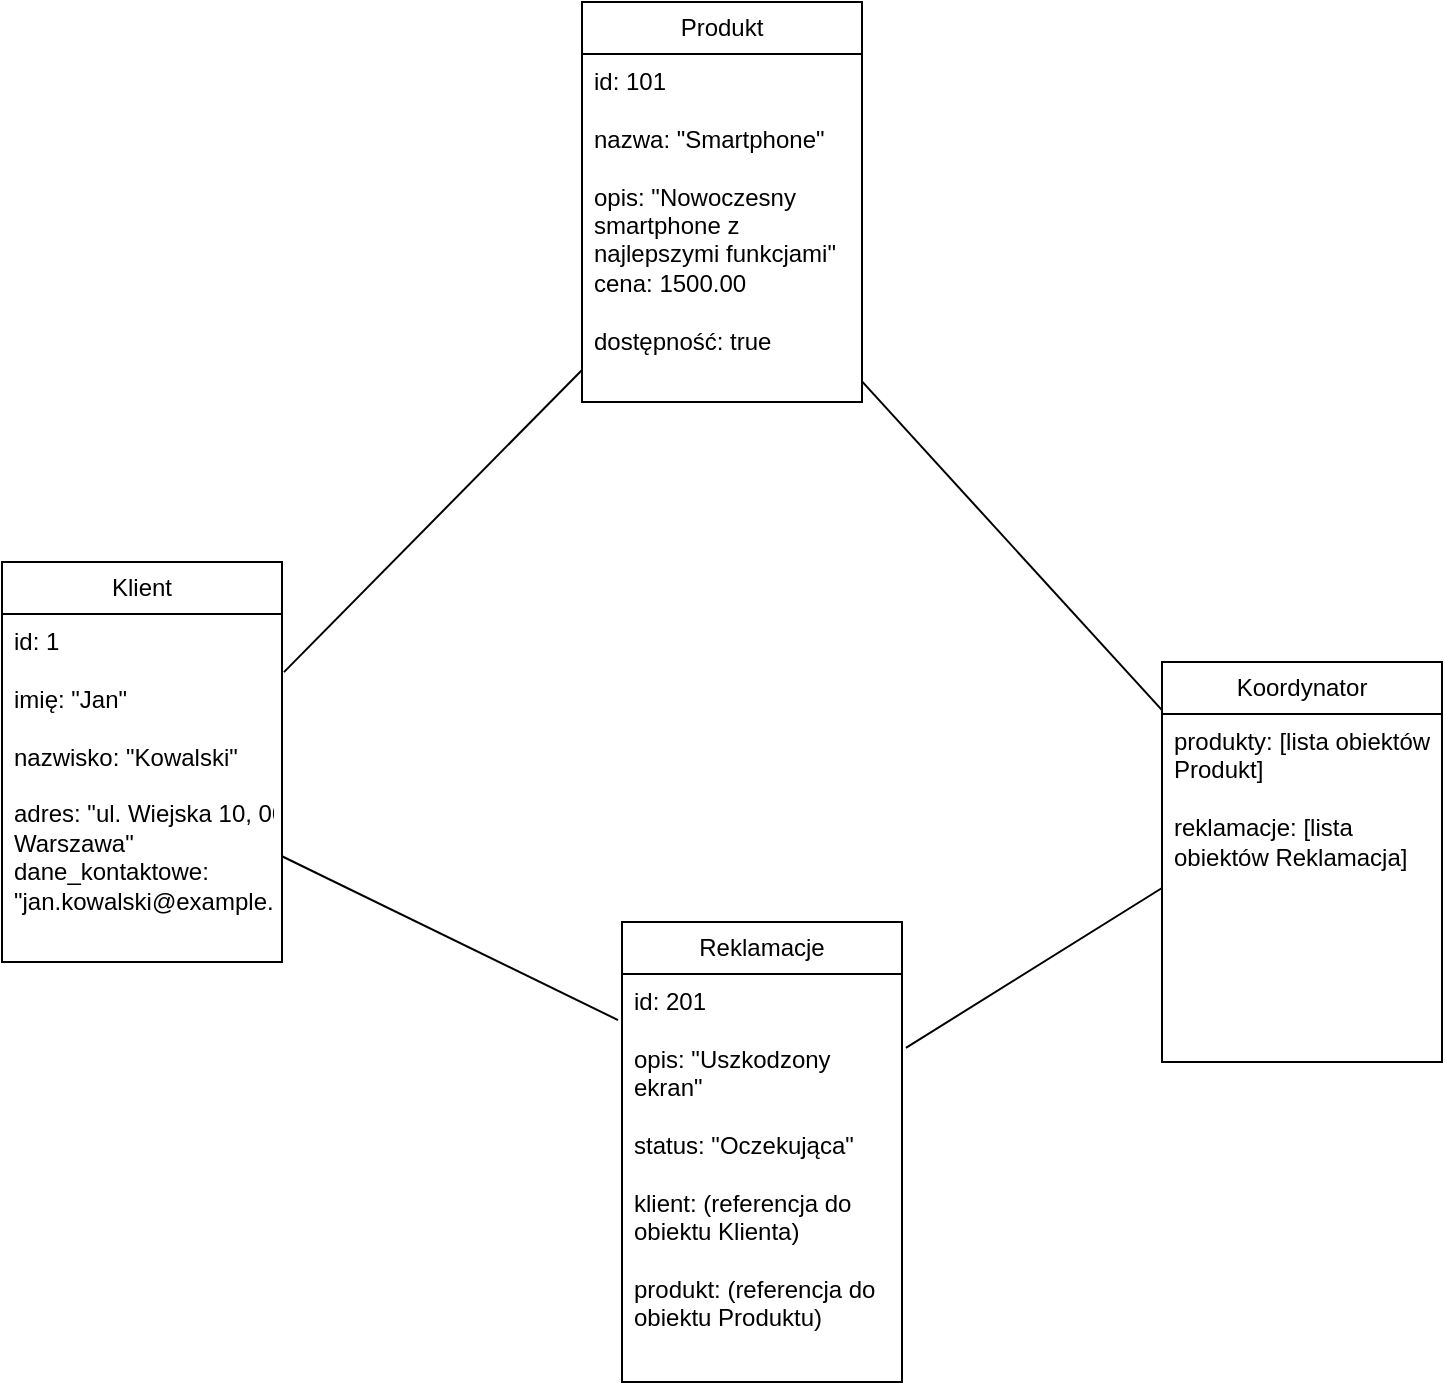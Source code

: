 <mxfile version="24.2.5" type="github">
  <diagram name="Strona-1" id="LecIilhapKvpifHwkWNb">
    <mxGraphModel dx="1620" dy="783" grid="1" gridSize="10" guides="1" tooltips="1" connect="1" arrows="1" fold="1" page="1" pageScale="1" pageWidth="827" pageHeight="1169" math="0" shadow="0">
      <root>
        <mxCell id="0" />
        <mxCell id="1" parent="0" />
        <mxCell id="E347HULar3kttIucasSl-1" value="Klient" style="swimlane;fontStyle=0;childLayout=stackLayout;horizontal=1;startSize=26;fillColor=none;horizontalStack=0;resizeParent=1;resizeParentMax=0;resizeLast=0;collapsible=1;marginBottom=0;whiteSpace=wrap;html=1;" vertex="1" parent="1">
          <mxGeometry x="40" y="350" width="140" height="200" as="geometry" />
        </mxCell>
        <mxCell id="E347HULar3kttIucasSl-2" value="&lt;div&gt;id: 1&amp;nbsp; &amp;nbsp; &amp;nbsp; &amp;nbsp; &amp;nbsp; &amp;nbsp; &amp;nbsp; &amp;nbsp; &amp;nbsp; &amp;nbsp; &amp;nbsp; &amp;nbsp; &amp;nbsp; &amp;nbsp; &amp;nbsp; &amp;nbsp; &amp;nbsp; &amp;nbsp; &amp;nbsp; &amp;nbsp; &amp;nbsp; &amp;nbsp; &amp;nbsp; &amp;nbsp; &amp;nbsp;&amp;nbsp;&lt;/div&gt;&lt;div&gt;imię: &quot;Jan&quot;&amp;nbsp; &amp;nbsp; &amp;nbsp; &amp;nbsp; &amp;nbsp; &amp;nbsp; &amp;nbsp; &amp;nbsp; &amp;nbsp; &amp;nbsp; &amp;nbsp; &amp;nbsp; &amp;nbsp; &amp;nbsp; &amp;nbsp; &amp;nbsp; &amp;nbsp; &amp;nbsp; &amp;nbsp; &amp;nbsp; &amp;nbsp; &amp;nbsp;&lt;/div&gt;&lt;div&gt;nazwisko: &quot;Kowalski&quot;&amp;nbsp; &amp;nbsp; &amp;nbsp; &amp;nbsp; &amp;nbsp; &amp;nbsp; &amp;nbsp; &amp;nbsp; &amp;nbsp; &amp;nbsp; &amp;nbsp; &amp;nbsp; &amp;nbsp; &amp;nbsp; &amp;nbsp; &amp;nbsp; &amp;nbsp;&amp;nbsp;&lt;/div&gt;&lt;div&gt;adres: &quot;ul. Wiejska 10, 00-001 Warszawa&quot;&amp;nbsp; &amp;nbsp; &amp;nbsp; &amp;nbsp; &amp;nbsp; &amp;nbsp; &amp;nbsp;&amp;nbsp;&lt;/div&gt;&lt;div&gt;dane_kontaktowe: &quot;jan.kowalski@example.com&quot;&amp;nbsp;&lt;/div&gt;" style="text;strokeColor=none;fillColor=none;align=left;verticalAlign=top;spacingLeft=4;spacingRight=4;overflow=hidden;rotatable=0;points=[[0,0.5],[1,0.5]];portConstraint=eastwest;whiteSpace=wrap;html=1;" vertex="1" parent="E347HULar3kttIucasSl-1">
          <mxGeometry y="26" width="140" height="174" as="geometry" />
        </mxCell>
        <mxCell id="E347HULar3kttIucasSl-5" value="Reklamacje" style="swimlane;fontStyle=0;childLayout=stackLayout;horizontal=1;startSize=26;fillColor=none;horizontalStack=0;resizeParent=1;resizeParentMax=0;resizeLast=0;collapsible=1;marginBottom=0;whiteSpace=wrap;html=1;" vertex="1" parent="1">
          <mxGeometry x="350" y="530" width="140" height="230" as="geometry" />
        </mxCell>
        <mxCell id="E347HULar3kttIucasSl-6" value="&lt;div&gt;id: 201&amp;nbsp; &amp;nbsp; &amp;nbsp; &amp;nbsp; &amp;nbsp; &amp;nbsp; &amp;nbsp; &amp;nbsp; &amp;nbsp; &amp;nbsp; &amp;nbsp; &amp;nbsp; &amp;nbsp; &amp;nbsp; &amp;nbsp; &amp;nbsp; &amp;nbsp; &amp;nbsp; &amp;nbsp; &amp;nbsp; &amp;nbsp; &amp;nbsp; &amp;nbsp; &amp;nbsp;&amp;nbsp;&lt;/div&gt;&lt;div&gt;opis: &quot;Uszkodzony ekran&quot;&amp;nbsp; &amp;nbsp; &amp;nbsp; &amp;nbsp; &amp;nbsp; &amp;nbsp; &amp;nbsp; &amp;nbsp; &amp;nbsp; &amp;nbsp; &amp;nbsp; &amp;nbsp; &amp;nbsp; &amp;nbsp; &amp;nbsp;&amp;nbsp;&lt;/div&gt;&lt;div&gt;status: &quot;Oczekująca&quot;&amp;nbsp; &amp;nbsp; &amp;nbsp; &amp;nbsp; &amp;nbsp; &amp;nbsp; &amp;nbsp; &amp;nbsp; &amp;nbsp; &amp;nbsp; &amp;nbsp; &amp;nbsp; &amp;nbsp; &amp;nbsp; &amp;nbsp; &amp;nbsp; &amp;nbsp;&amp;nbsp;&lt;/div&gt;&lt;div&gt;klient: (referencja do obiektu Klienta)&amp;nbsp; &amp;nbsp; &amp;nbsp; &amp;nbsp; &amp;nbsp; &amp;nbsp; &amp;nbsp; &amp;nbsp;&lt;/div&gt;&lt;div&gt;produkt: (referencja do obiektu Produktu)&lt;/div&gt;" style="text;strokeColor=none;fillColor=none;align=left;verticalAlign=top;spacingLeft=4;spacingRight=4;overflow=hidden;rotatable=0;points=[[0,0.5],[1,0.5]];portConstraint=eastwest;whiteSpace=wrap;html=1;" vertex="1" parent="E347HULar3kttIucasSl-5">
          <mxGeometry y="26" width="140" height="204" as="geometry" />
        </mxCell>
        <mxCell id="E347HULar3kttIucasSl-7" value="Produkt" style="swimlane;fontStyle=0;childLayout=stackLayout;horizontal=1;startSize=26;fillColor=none;horizontalStack=0;resizeParent=1;resizeParentMax=0;resizeLast=0;collapsible=1;marginBottom=0;whiteSpace=wrap;html=1;" vertex="1" parent="1">
          <mxGeometry x="330" y="70" width="140" height="200" as="geometry" />
        </mxCell>
        <mxCell id="E347HULar3kttIucasSl-8" value="&lt;div&gt;id: 101&amp;nbsp; &amp;nbsp; &amp;nbsp; &amp;nbsp; &amp;nbsp; &amp;nbsp; &amp;nbsp; &amp;nbsp; &amp;nbsp; &amp;nbsp; &amp;nbsp; &amp;nbsp; &amp;nbsp; &amp;nbsp; &amp;nbsp; &amp;nbsp; &amp;nbsp; &amp;nbsp; &amp;nbsp; &amp;nbsp; &amp;nbsp; &amp;nbsp; &amp;nbsp; &amp;nbsp;&amp;nbsp;&lt;/div&gt;&lt;div&gt;nazwa: &quot;Smartphone&quot;&amp;nbsp; &amp;nbsp; &amp;nbsp; &amp;nbsp; &amp;nbsp; &amp;nbsp; &amp;nbsp; &amp;nbsp; &amp;nbsp; &amp;nbsp; &amp;nbsp; &amp;nbsp; &amp;nbsp; &amp;nbsp; &amp;nbsp; &amp;nbsp; &amp;nbsp; &amp;nbsp;&amp;nbsp;&lt;/div&gt;&lt;div&gt;opis: &quot;Nowoczesny smartphone z najlepszymi funkcjami&quot;&amp;nbsp;&lt;/div&gt;&lt;div&gt;cena: 1500.00&amp;nbsp; &amp;nbsp; &amp;nbsp; &amp;nbsp; &amp;nbsp; &amp;nbsp; &amp;nbsp; &amp;nbsp; &amp;nbsp; &amp;nbsp; &amp;nbsp; &amp;nbsp; &amp;nbsp; &amp;nbsp; &amp;nbsp; &amp;nbsp; &amp;nbsp; &amp;nbsp; &amp;nbsp; &amp;nbsp; &amp;nbsp;&amp;nbsp;&lt;/div&gt;&lt;div&gt;dostępność: true&amp;nbsp; &amp;nbsp;&lt;/div&gt;" style="text;strokeColor=none;fillColor=none;align=left;verticalAlign=top;spacingLeft=4;spacingRight=4;overflow=hidden;rotatable=0;points=[[0,0.5],[1,0.5]];portConstraint=eastwest;whiteSpace=wrap;html=1;" vertex="1" parent="E347HULar3kttIucasSl-7">
          <mxGeometry y="26" width="140" height="174" as="geometry" />
        </mxCell>
        <mxCell id="E347HULar3kttIucasSl-9" value="Koordynator" style="swimlane;fontStyle=0;childLayout=stackLayout;horizontal=1;startSize=26;fillColor=none;horizontalStack=0;resizeParent=1;resizeParentMax=0;resizeLast=0;collapsible=1;marginBottom=0;whiteSpace=wrap;html=1;" vertex="1" parent="1">
          <mxGeometry x="620" y="400" width="140" height="200" as="geometry" />
        </mxCell>
        <mxCell id="E347HULar3kttIucasSl-10" value="&lt;div&gt;produkty: [lista obiektów Produkt]&amp;nbsp;&lt;/div&gt;&lt;div&gt;&amp;nbsp;&amp;nbsp; &amp;nbsp; &amp;nbsp; &amp;nbsp; &amp;nbsp; &amp;nbsp; &amp;nbsp; &amp;nbsp; &amp;nbsp; &amp;nbsp;&lt;/div&gt;&lt;div&gt;reklamacje: [lista obiektów Reklamacja]&amp;nbsp;&lt;/div&gt;" style="text;strokeColor=none;fillColor=none;align=left;verticalAlign=top;spacingLeft=4;spacingRight=4;overflow=hidden;rotatable=0;points=[[0,0.5],[1,0.5]];portConstraint=eastwest;whiteSpace=wrap;html=1;" vertex="1" parent="E347HULar3kttIucasSl-9">
          <mxGeometry y="26" width="140" height="174" as="geometry" />
        </mxCell>
        <mxCell id="E347HULar3kttIucasSl-11" value="" style="endArrow=none;html=1;rounded=0;exitX=1.007;exitY=0.167;exitDx=0;exitDy=0;exitPerimeter=0;" edge="1" parent="1" source="E347HULar3kttIucasSl-2" target="E347HULar3kttIucasSl-8">
          <mxGeometry width="50" height="50" relative="1" as="geometry">
            <mxPoint x="390" y="430" as="sourcePoint" />
            <mxPoint x="440" y="380" as="targetPoint" />
          </mxGeometry>
        </mxCell>
        <mxCell id="E347HULar3kttIucasSl-12" value="" style="endArrow=none;html=1;rounded=0;entryX=-0.014;entryY=0.113;entryDx=0;entryDy=0;entryPerimeter=0;" edge="1" parent="1" source="E347HULar3kttIucasSl-2" target="E347HULar3kttIucasSl-6">
          <mxGeometry width="50" height="50" relative="1" as="geometry">
            <mxPoint x="390" y="430" as="sourcePoint" />
            <mxPoint x="440" y="380" as="targetPoint" />
          </mxGeometry>
        </mxCell>
        <mxCell id="E347HULar3kttIucasSl-13" value="" style="endArrow=none;html=1;rounded=0;entryX=0;entryY=-0.011;entryDx=0;entryDy=0;entryPerimeter=0;" edge="1" parent="1" source="E347HULar3kttIucasSl-8" target="E347HULar3kttIucasSl-10">
          <mxGeometry width="50" height="50" relative="1" as="geometry">
            <mxPoint x="190" y="507" as="sourcePoint" />
            <mxPoint x="358" y="589" as="targetPoint" />
          </mxGeometry>
        </mxCell>
        <mxCell id="E347HULar3kttIucasSl-14" value="" style="endArrow=none;html=1;rounded=0;entryX=0;entryY=0.5;entryDx=0;entryDy=0;exitX=1.014;exitY=0.181;exitDx=0;exitDy=0;exitPerimeter=0;" edge="1" parent="1" source="E347HULar3kttIucasSl-6" target="E347HULar3kttIucasSl-10">
          <mxGeometry width="50" height="50" relative="1" as="geometry">
            <mxPoint x="480" y="270" as="sourcePoint" />
            <mxPoint x="630" y="434" as="targetPoint" />
          </mxGeometry>
        </mxCell>
      </root>
    </mxGraphModel>
  </diagram>
</mxfile>
